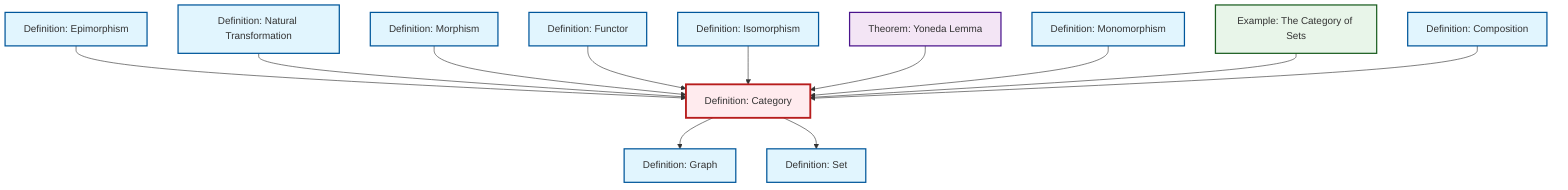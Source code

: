graph TD
    classDef definition fill:#e1f5fe,stroke:#01579b,stroke-width:2px
    classDef theorem fill:#f3e5f5,stroke:#4a148c,stroke-width:2px
    classDef axiom fill:#fff3e0,stroke:#e65100,stroke-width:2px
    classDef example fill:#e8f5e9,stroke:#1b5e20,stroke-width:2px
    classDef current fill:#ffebee,stroke:#b71c1c,stroke-width:3px
    thm-yoneda["Theorem: Yoneda Lemma"]:::theorem
    def-natural-transformation["Definition: Natural Transformation"]:::definition
    def-isomorphism["Definition: Isomorphism"]:::definition
    def-set["Definition: Set"]:::definition
    def-composition["Definition: Composition"]:::definition
    def-category["Definition: Category"]:::definition
    def-graph["Definition: Graph"]:::definition
    def-monomorphism["Definition: Monomorphism"]:::definition
    def-functor["Definition: Functor"]:::definition
    def-morphism["Definition: Morphism"]:::definition
    ex-set-category["Example: The Category of Sets"]:::example
    def-epimorphism["Definition: Epimorphism"]:::definition
    def-epimorphism --> def-category
    def-natural-transformation --> def-category
    def-category --> def-graph
    def-category --> def-set
    def-morphism --> def-category
    def-functor --> def-category
    def-isomorphism --> def-category
    thm-yoneda --> def-category
    def-monomorphism --> def-category
    ex-set-category --> def-category
    def-composition --> def-category
    class def-category current
